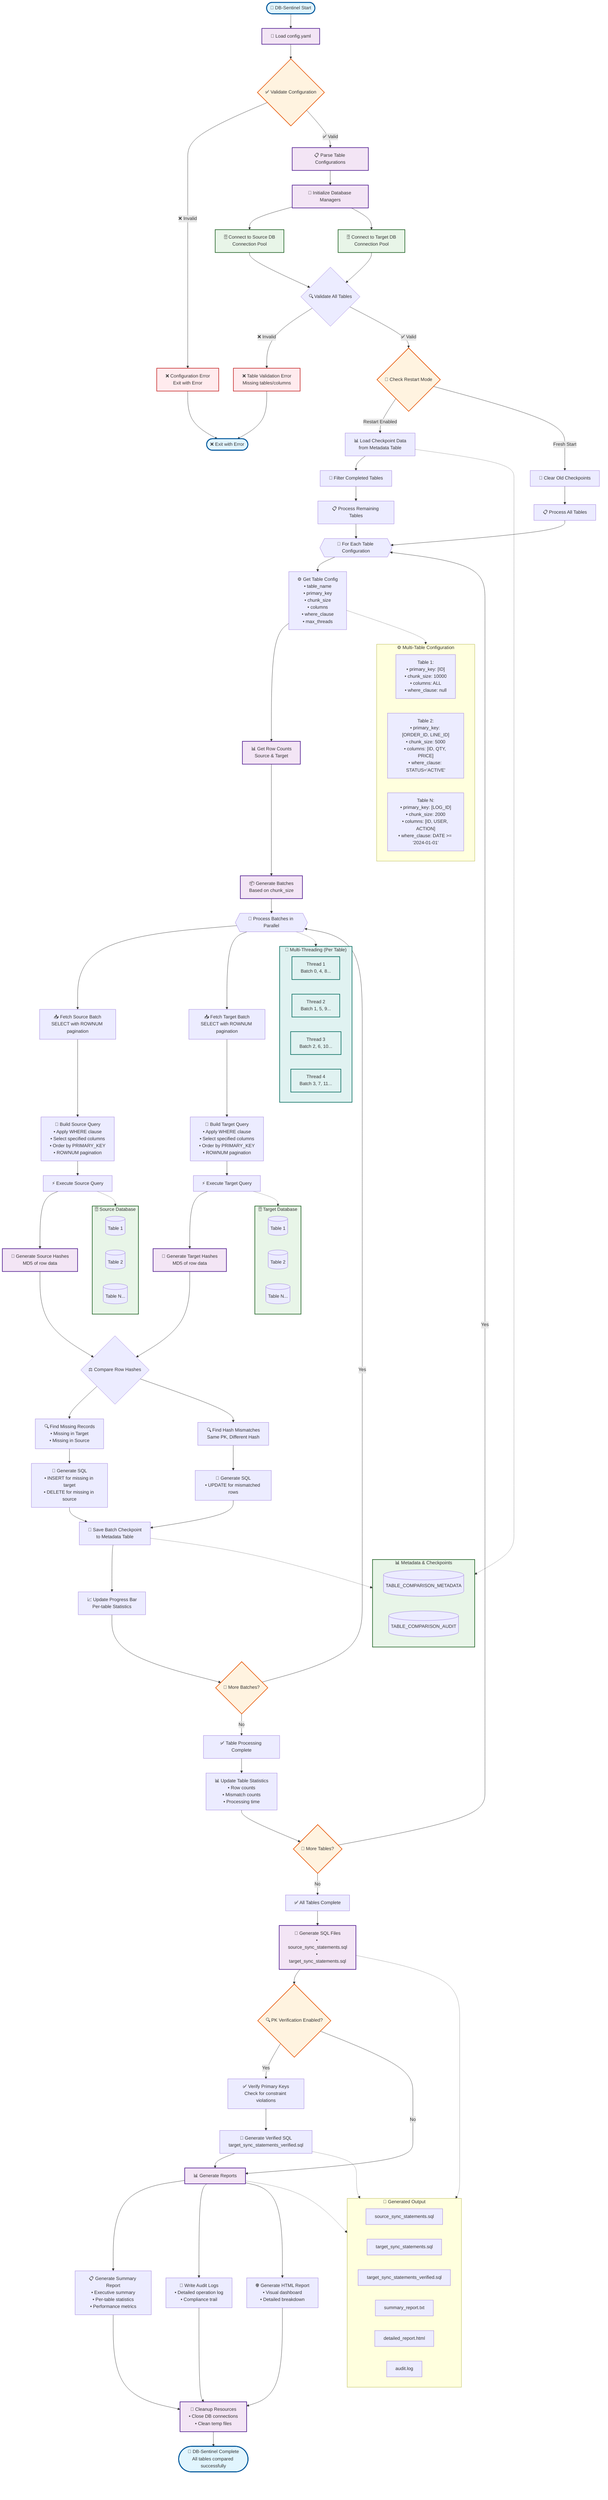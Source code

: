 graph TB
    %% Start and Configuration
    Start([🚀 DB-Sentinel Start]) --> LoadConfig[📄 Load config.yaml]
    LoadConfig --> ValidateConfig{✅ Validate Configuration}
    ValidateConfig -->|❌ Invalid| ConfigError[❌ Configuration Error<br/>Exit with Error]
    ValidateConfig -->|✅ Valid| ParseTables[📋 Parse Table Configurations]
    
    %% Database Connections
    ParseTables --> InitDB[🔌 Initialize Database Managers]
    InitDB --> ConnSource[🗄️ Connect to Source DB<br/>Connection Pool]
    InitDB --> ConnTarget[🗄️ Connect to Target DB<br/>Connection Pool]
    
    %% Table Validation
    ConnSource --> ValidateTables{🔍 Validate All Tables}
    ConnTarget --> ValidateTables
    ValidateTables -->|❌ Invalid| TableError[❌ Table Validation Error<br/>Missing tables/columns]
    ValidateTables -->|✅ Valid| CheckRestart{🔄 Check Restart Mode}
    
    %% Restart Logic
    CheckRestart -->|Restart Enabled| LoadCheckpoint[📊 Load Checkpoint Data<br/>from Metadata Table]
    CheckRestart -->|Fresh Start| ClearCheckpoint[🧹 Clear Old Checkpoints]
    LoadCheckpoint --> FilterTables[🔄 Filter Completed Tables]
    ClearCheckpoint --> ProcessAllTables[📋 Process All Tables]
    FilterTables --> ProcessRemaining[📋 Process Remaining Tables]
    
    %% Multi-Table Processing Loop
    ProcessAllTables --> TableLoop{{🔄 For Each Table Configuration}}
    ProcessRemaining --> TableLoop
    
    TableLoop --> GetTableConfig[⚙️ Get Table Config<br/>• table_name<br/>• primary_key<br/>• chunk_size<br/>• columns<br/>• where_clause<br/>• max_threads]
    
    %% Per-Table Processing
    GetTableConfig --> GetRowCounts[📊 Get Row Counts<br/>Source & Target]
    GetRowCounts --> GenerateBatches[📦 Generate Batches<br/>Based on chunk_size]
    
    GenerateBatches --> BatchLoop{{🔄 Process Batches in Parallel}}
    
    %% Batch Processing Details
    BatchLoop --> FetchSource[📥 Fetch Source Batch<br/>SELECT with ROWNUM pagination]
    BatchLoop --> FetchTarget[📥 Fetch Target Batch<br/>SELECT with ROWNUM pagination]
    
    FetchSource --> BuildSourceQuery[🔧 Build Source Query<br/>• Apply WHERE clause<br/>• Select specified columns<br/>• Order by PRIMARY_KEY<br/>• ROWNUM pagination]
    FetchTarget --> BuildTargetQuery[🔧 Build Target Query<br/>• Apply WHERE clause<br/>• Select specified columns<br/>• Order by PRIMARY_KEY<br/>• ROWNUM pagination]
    
    BuildSourceQuery --> ExecuteSource[⚡ Execute Source Query]
    BuildTargetQuery --> ExecuteTarget[⚡ Execute Target Query]
    
    ExecuteSource --> HashSource[🔐 Generate Source Hashes<br/>MD5 of row data]
    ExecuteTarget --> HashTarget[🔐 Generate Target Hashes<br/>MD5 of row data]
    
    %% Comparison Logic
    HashSource --> CompareHashes{⚖️ Compare Row Hashes}
    HashTarget --> CompareHashes
    
    CompareHashes --> FindMissing[🔍 Find Missing Records<br/>• Missing in Target<br/>• Missing in Source]
    CompareHashes --> FindMismatches[🔍 Find Hash Mismatches<br/>Same PK, Different Hash]
    
    FindMissing --> GenSQL1[📝 Generate SQL<br/>• INSERT for missing in target<br/>• DELETE for missing in source]
    FindMismatches --> GenSQL2[📝 Generate SQL<br/>• UPDATE for mismatched rows]
    
    GenSQL1 --> SaveCheckpoint[💾 Save Batch Checkpoint<br/>to Metadata Table]
    GenSQL2 --> SaveCheckpoint
    
    SaveCheckpoint --> UpdateProgress[📈 Update Progress Bar<br/>Per-table Statistics]
    UpdateProgress --> NextBatch{🔄 More Batches?}
    
    NextBatch -->|Yes| BatchLoop
    NextBatch -->|No| TableComplete[✅ Table Processing Complete]
    
    %% Table Completion
    TableComplete --> UpdateTableStats[📊 Update Table Statistics<br/>• Row counts<br/>• Mismatch counts<br/>• Processing time]
    UpdateTableStats --> NextTable{🔄 More Tables?}
    
    NextTable -->|Yes| TableLoop
    NextTable -->|No| AllTablesComplete[✅ All Tables Complete]
    
    %% Post-Processing
    AllTablesComplete --> GenSQLFiles[📄 Generate SQL Files<br/>• source_sync_statements.sql<br/>• target_sync_statements.sql]
    GenSQLFiles --> PKVerification{🔍 PK Verification Enabled?}
    
    PKVerification -->|Yes| VerifyPK[✅ Verify Primary Keys<br/>Check for constraint violations]
    PKVerification -->|No| GenReports
    VerifyPK --> GenVerifiedSQL[📄 Generate Verified SQL<br/>target_sync_statements_verified.sql]
    GenVerifiedSQL --> GenReports[📊 Generate Reports]
    
    %% Reporting and Cleanup
    GenReports --> SummaryReport[📋 Generate Summary Report<br/>• Executive summary<br/>• Per-table statistics<br/>• Performance metrics]
    GenReports --> AuditLog[📝 Write Audit Logs<br/>• Detailed operation log<br/>• Compliance trail]
    GenReports --> HTMLReport[🌐 Generate HTML Report<br/>• Visual dashboard<br/>• Detailed breakdown]
    
    SummaryReport --> Cleanup[🧹 Cleanup Resources<br/>• Close DB connections<br/>• Clean temp files]
    AuditLog --> Cleanup
    HTMLReport --> Cleanup
    
    Cleanup --> Success([🎉 DB-Sentinel Complete<br/>All tables compared successfully])
    
    %% Error Handling
    ConfigError --> ErrorExit([❌ Exit with Error])
    TableError --> ErrorExit
    
    %% Parallel Processing Visualization
    subgraph ThreadPool ["🔀 Multi-Threading (Per Table)"]
        T1[Thread 1<br/>Batch 0, 4, 8...]
        T2[Thread 2<br/>Batch 1, 5, 9...]
        T3[Thread 3<br/>Batch 2, 6, 10...]
        T4[Thread 4<br/>Batch 3, 7, 11...]
    end
    
    BatchLoop -.-> ThreadPool
    
    %% Database Schema
    subgraph SourceDB ["🗄️ Source Database"]
        ST1[(Table 1)]
        ST2[(Table 2)]
        ST3[(Table N...)]
    end
    
    subgraph TargetDB ["🗄️ Target Database"]
        TT1[(Table 1)]
        TT2[(Table 2)]
        TT3[(Table N...)]
    end
    
    ExecuteSource -.-> SourceDB
    ExecuteTarget -.-> TargetDB
    
    %% Metadata Storage
    subgraph MetadataDB ["📊 Metadata & Checkpoints"]
        CheckpointTable[(TABLE_COMPARISON_METADATA)]
        AuditTable[(TABLE_COMPARISON_AUDIT)]
    end
    
    SaveCheckpoint -.-> MetadataDB
    LoadCheckpoint -.-> MetadataDB
    
    %% Output Files
    subgraph OutputFiles ["📁 Generated Output"]
        SQLSource[source_sync_statements.sql]
        SQLTarget[target_sync_statements.sql]
        SQLVerified[target_sync_statements_verified.sql]
        ReportTXT[summary_report.txt]
        ReportHTML[detailed_report.html]
        LogFiles[audit.log]
    end
    
    GenSQLFiles -.-> OutputFiles
    GenVerifiedSQL -.-> OutputFiles
    GenReports -.-> OutputFiles
    
    %% Configuration Details
    subgraph ConfigDetails ["⚙️ Multi-Table Configuration"]
        CT1["Table 1:<br/>• primary_key: [ID]<br/>• chunk_size: 10000<br/>• columns: ALL<br/>• where_clause: null"]
        CT2["Table 2:<br/>• primary_key: [ORDER_ID, LINE_ID]<br/>• chunk_size: 5000<br/>• columns: [ID, QTY, PRICE]<br/>• where_clause: STATUS='ACTIVE'"]
        CT3["Table N:<br/>• primary_key: [LOG_ID]<br/>• chunk_size: 2000<br/>• columns: [ID, USER, ACTION]<br/>• where_clause: DATE >= '2024-01-01'"]
    end
    
    GetTableConfig -.-> ConfigDetails
    
    %% Styling
    classDef startEnd fill:#e1f5fe,stroke:#01579b,stroke-width:3px
    classDef process fill:#f3e5f5,stroke:#4a148c,stroke-width:2px
    classDef decision fill:#fff3e0,stroke:#e65100,stroke-width:2px
    classDef database fill:#e8f5e8,stroke:#1b5e20,stroke-width:2px
    classDef error fill:#ffebee,stroke:#c62828,stroke-width:2px
    classDef parallel fill:#e0f2f1,stroke:#00695c,stroke-width:2px
    
    class Start,Success,ErrorExit startEnd
    class LoadConfig,ParseTables,InitDB,GetRowCounts,GenerateBatches,HashSource,HashTarget,GenSQLFiles,GenReports,Cleanup process
    class ValidateConfig,CheckRestart,NextBatch,NextTable,PKVerification decision
    class ConnSource,ConnTarget,SourceDB,TargetDB,MetadataDB database
    class ConfigError,TableError error
    class ThreadPool,T1,T2,T3,T4 parallel